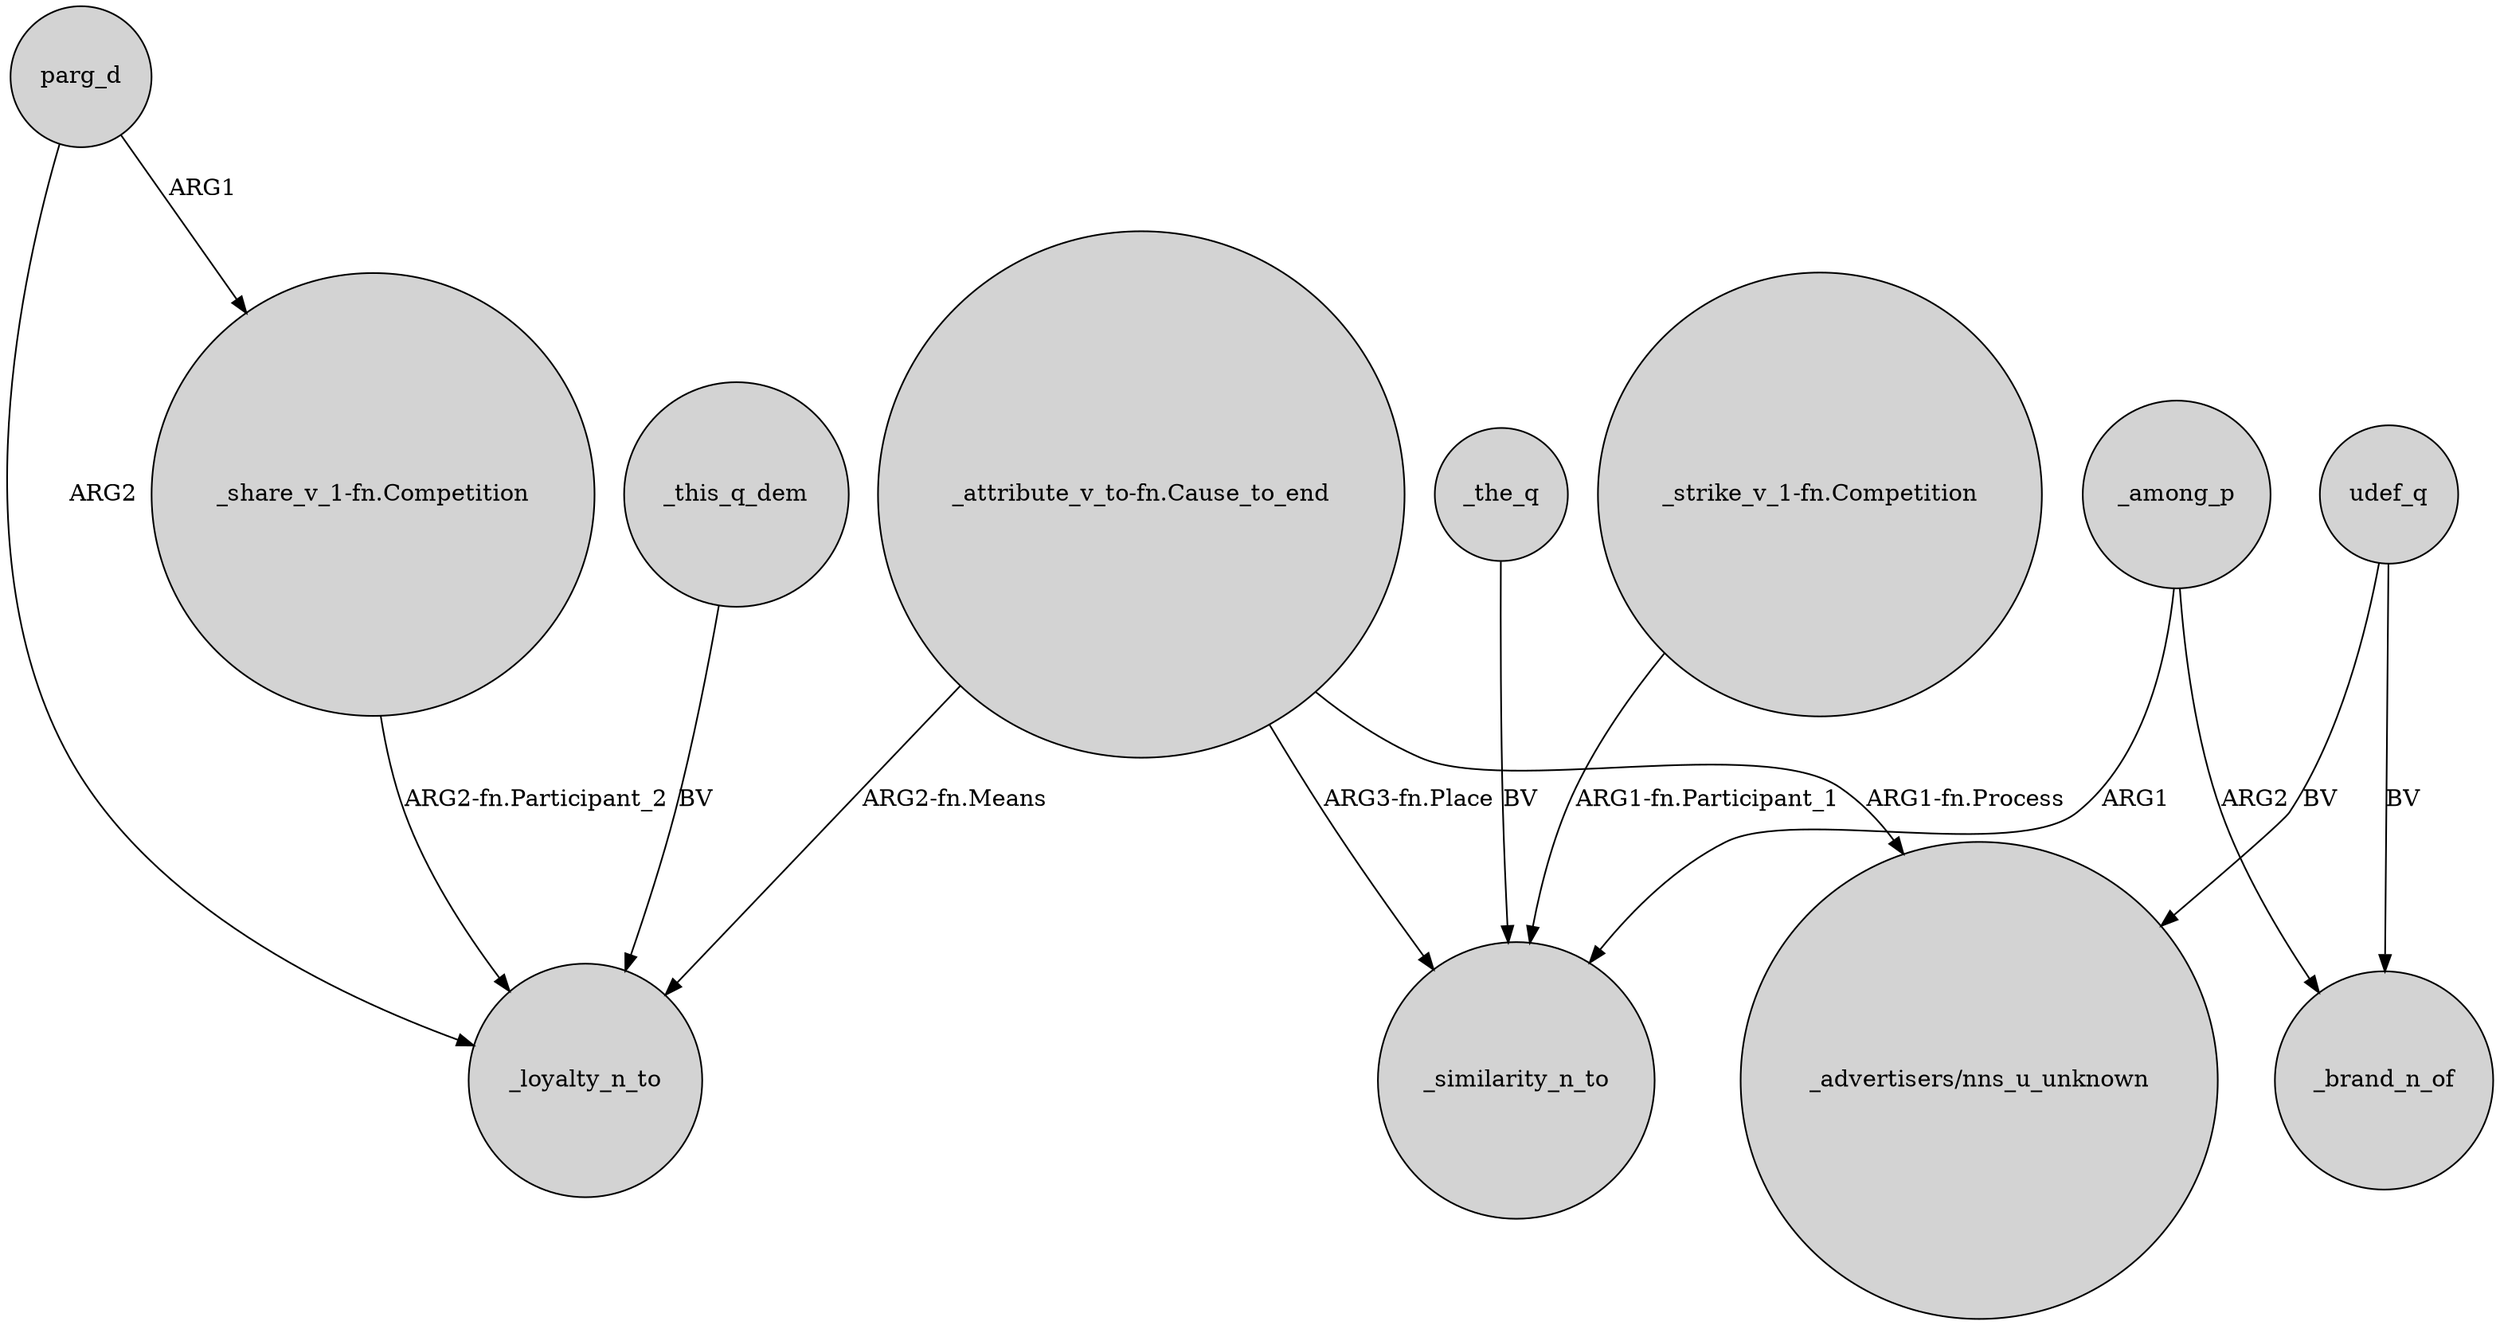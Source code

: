 digraph {
	node [shape=circle style=filled]
	parg_d -> "_share_v_1-fn.Competition" [label=ARG1]
	udef_q -> _brand_n_of [label=BV]
	"_attribute_v_to-fn.Cause_to_end" -> _loyalty_n_to [label="ARG2-fn.Means"]
	"_strike_v_1-fn.Competition" -> _similarity_n_to [label="ARG1-fn.Participant_1"]
	_among_p -> _similarity_n_to [label=ARG1]
	parg_d -> _loyalty_n_to [label=ARG2]
	"_attribute_v_to-fn.Cause_to_end" -> "_advertisers/nns_u_unknown" [label="ARG1-fn.Process"]
	udef_q -> "_advertisers/nns_u_unknown" [label=BV]
	"_attribute_v_to-fn.Cause_to_end" -> _similarity_n_to [label="ARG3-fn.Place"]
	_this_q_dem -> _loyalty_n_to [label=BV]
	_among_p -> _brand_n_of [label=ARG2]
	_the_q -> _similarity_n_to [label=BV]
	"_share_v_1-fn.Competition" -> _loyalty_n_to [label="ARG2-fn.Participant_2"]
}
